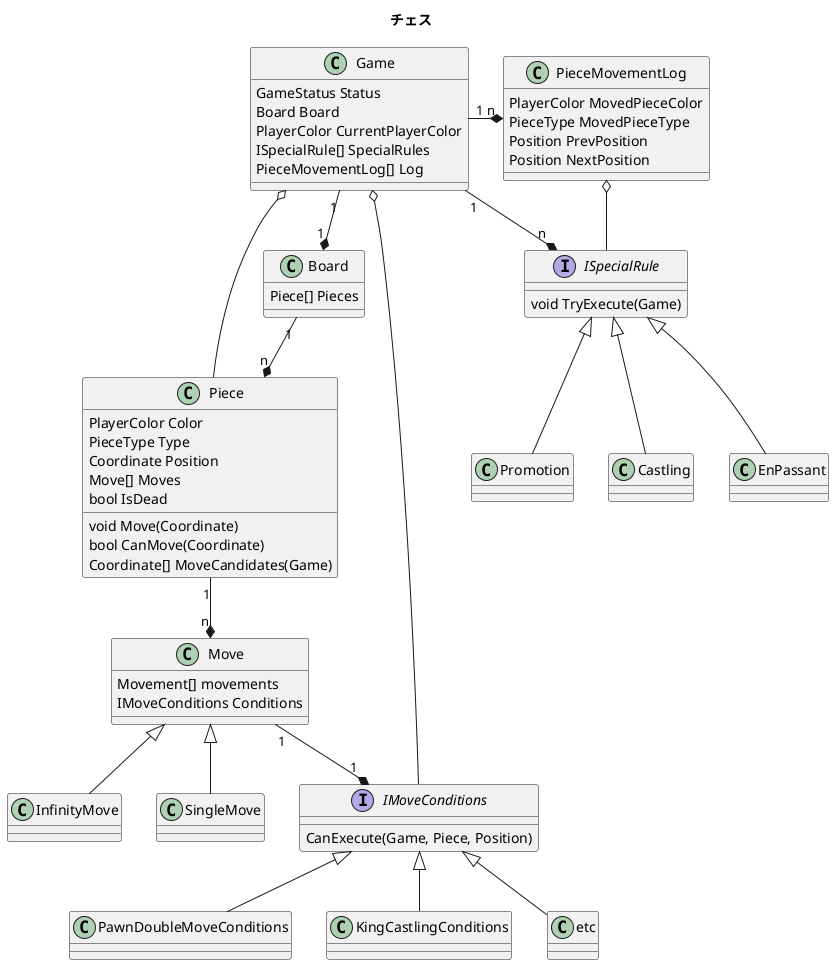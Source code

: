 @startuml
title チェス

class Game
{
    GameStatus Status
    Board Board
    PlayerColor CurrentPlayerColor
    ISpecialRule[] SpecialRules
    PieceMovementLog[] Log
}

Game "1" --* "1" Board
Game "1" --* "n" ISpecialRule

class Board
{
    Piece[] Pieces
}

Board "1" --* "n" Piece

class Piece
{
    PlayerColor Color
    PieceType Type
    Coordinate Position
    Move[] Moves
    bool IsDead
    
    void Move(Coordinate)
    bool CanMove(Coordinate)
    Coordinate[] MoveCandidates(Game)
}

Game o-- Piece

class Move
{
    Movement[] movements
    IMoveConditions Conditions
}

class SingleMove
class InfinityMove

Piece "1" --* "n" Move
Move <|-- SingleMove
Move <|-- InfinityMove

interface IMoveConditions
{
    CanExecute(Game, Piece, Position)
}

class PawnDoubleMoveConditions
class KingCastlingConditions
class etc

Move "1" --* "1" IMoveConditions
Game o-- IMoveConditions
IMoveConditions <|-- PawnDoubleMoveConditions
IMoveConditions <|-- KingCastlingConditions
IMoveConditions <|-- etc

interface ISpecialRule
{
    void TryExecute(Game)
}

class Castling
class EnPassant
class Promotion

ISpecialRule <|-- Castling
ISpecialRule <|-- EnPassant
ISpecialRule <|-- Promotion

class PieceMovementLog
{
    PlayerColor MovedPieceColor
    PieceType MovedPieceType
    Position PrevPosition
    Position NextPosition
}

PieceMovementLog "n" *-l- "1" Game
PieceMovementLog o-- ISpecialRule


@enduml
